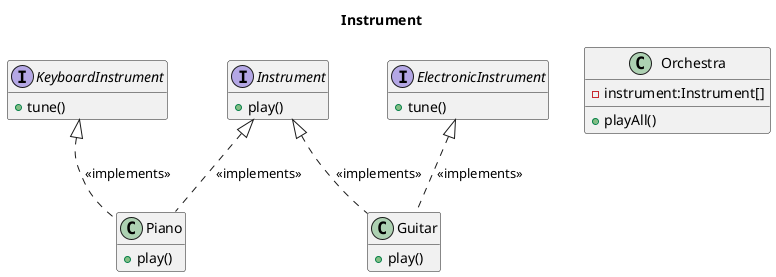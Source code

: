 @startuml Instrument
title Instrument
interface Instrument
{
    +play()
}
interface ElectronicInstrument
{
    +tune()
}
interface KeyboardInstrument
{
    +tune()
}
class Guitar
{
    +play()
}
class Piano
{
    +play()
}
class Orchestra
{
    -instrument:Instrument[]
    +playAll()
}
Guitar .up-|> Instrument : <<implements>>
Guitar .up-|> ElectronicInstrument : <<implements>>

Piano .up-|> Instrument : <<implements>>
Piano .up-|> KeyboardInstrument : <<implements>>
hide empty members
@enduml